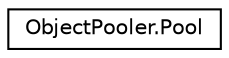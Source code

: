 digraph "Graphical Class Hierarchy"
{
 // LATEX_PDF_SIZE
  edge [fontname="Helvetica",fontsize="10",labelfontname="Helvetica",labelfontsize="10"];
  node [fontname="Helvetica",fontsize="10",shape=record];
  rankdir="LR";
  Node0 [label="ObjectPooler.Pool",height=0.2,width=0.4,color="black", fillcolor="white", style="filled",URL="$class_object_pooler_1_1_pool.html",tooltip=" "];
}
